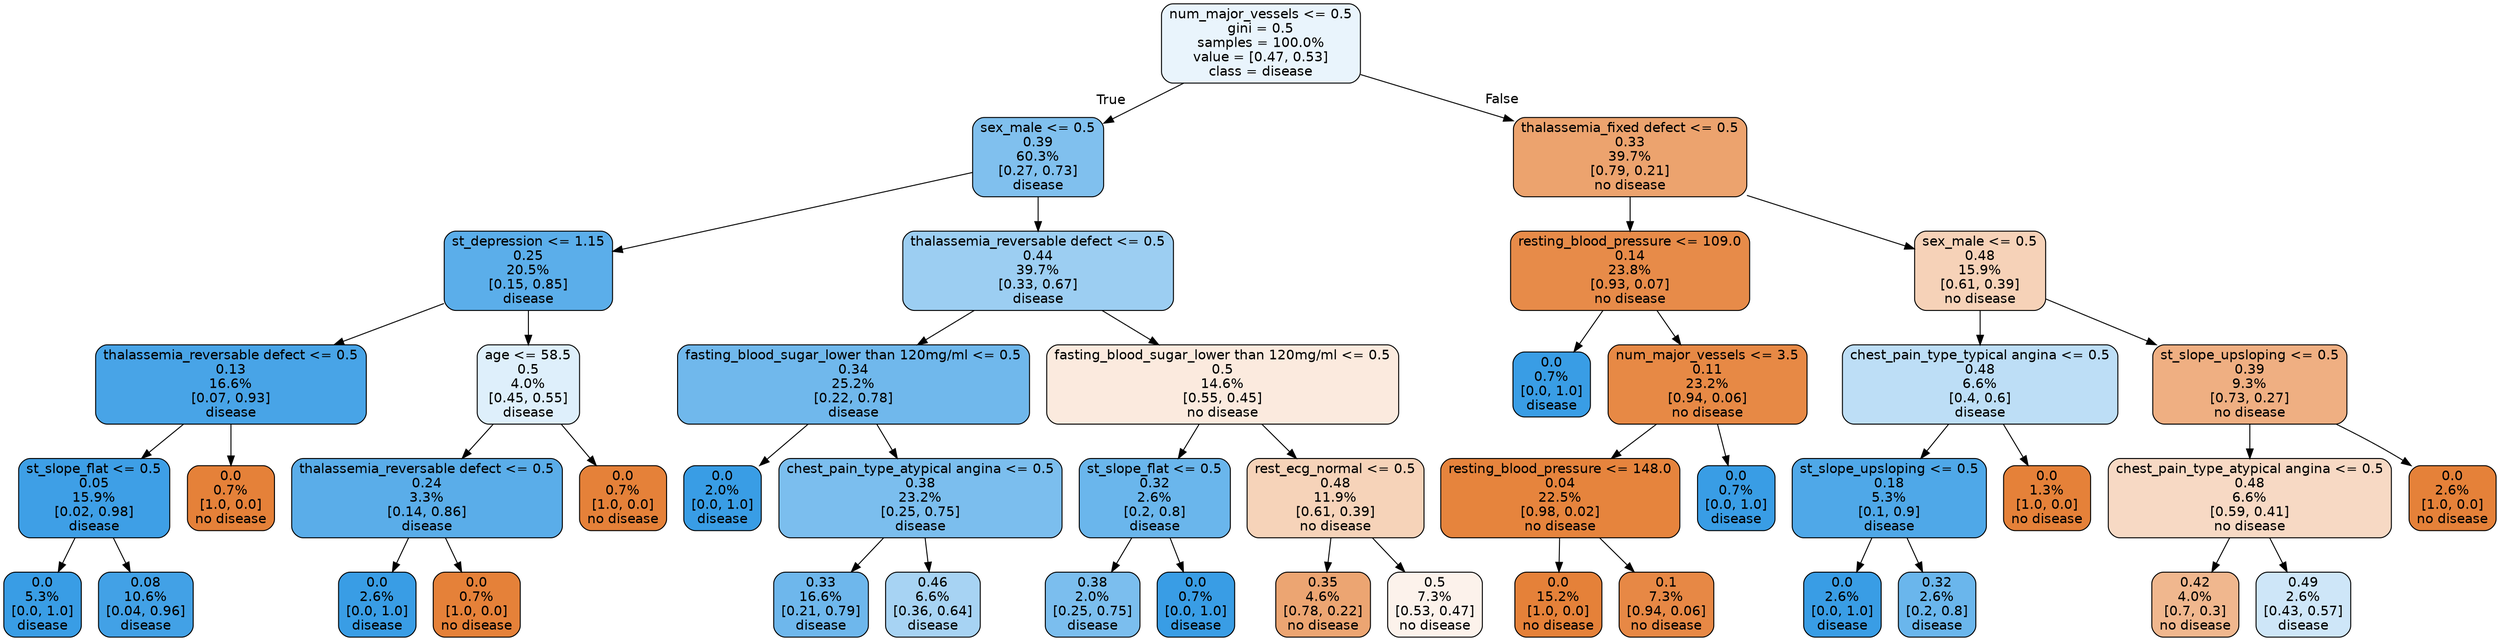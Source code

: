 digraph Tree {
node [shape=box, style="filled, rounded", color="black", fontname=helvetica] ;
edge [fontname=helvetica] ;
0 [label="num_major_vessels <= 0.5\ngini = 0.5\nsamples = 100.0%\nvalue = [0.47, 0.53]\nclass = disease", fillcolor="#e9f4fc"] ;
1 [label="sex_male <= 0.5\n0.39\n60.3%\n[0.27, 0.73]\ndisease", fillcolor="#80c0ee"] ;
0 -> 1 [labeldistance=2.5, labelangle=45, headlabel="True"] ;
2 [label="st_depression <= 1.15\n0.25\n20.5%\n[0.15, 0.85]\ndisease", fillcolor="#5baeea"] ;
1 -> 2 ;
3 [label="thalassemia_reversable defect <= 0.5\n0.13\n16.6%\n[0.07, 0.93]\ndisease", fillcolor="#48a4e7"] ;
2 -> 3 ;
4 [label="st_slope_flat <= 0.5\n0.05\n15.9%\n[0.02, 0.98]\ndisease", fillcolor="#3e9fe6"] ;
3 -> 4 ;
5 [label="0.0\n5.3%\n[0.0, 1.0]\ndisease", fillcolor="#399de5"] ;
4 -> 5 ;
6 [label="0.08\n10.6%\n[0.04, 0.96]\ndisease", fillcolor="#42a1e6"] ;
4 -> 6 ;
7 [label="0.0\n0.7%\n[1.0, 0.0]\nno disease", fillcolor="#e58139"] ;
3 -> 7 ;
8 [label="age <= 58.5\n0.5\n4.0%\n[0.45, 0.55]\ndisease", fillcolor="#deeffb"] ;
2 -> 8 ;
9 [label="thalassemia_reversable defect <= 0.5\n0.24\n3.3%\n[0.14, 0.86]\ndisease", fillcolor="#5aade9"] ;
8 -> 9 ;
10 [label="0.0\n2.6%\n[0.0, 1.0]\ndisease", fillcolor="#399de5"] ;
9 -> 10 ;
11 [label="0.0\n0.7%\n[1.0, 0.0]\nno disease", fillcolor="#e58139"] ;
9 -> 11 ;
12 [label="0.0\n0.7%\n[1.0, 0.0]\nno disease", fillcolor="#e58139"] ;
8 -> 12 ;
13 [label="thalassemia_reversable defect <= 0.5\n0.44\n39.7%\n[0.33, 0.67]\ndisease", fillcolor="#9ccef2"] ;
1 -> 13 ;
14 [label="fasting_blood_sugar_lower than 120mg/ml <= 0.5\n0.34\n25.2%\n[0.22, 0.78]\ndisease", fillcolor="#70b8ec"] ;
13 -> 14 ;
15 [label="0.0\n2.0%\n[0.0, 1.0]\ndisease", fillcolor="#399de5"] ;
14 -> 15 ;
16 [label="chest_pain_type_atypical angina <= 0.5\n0.38\n23.2%\n[0.25, 0.75]\ndisease", fillcolor="#7bbeee"] ;
14 -> 16 ;
17 [label="0.33\n16.6%\n[0.21, 0.79]\ndisease", fillcolor="#6eb7ec"] ;
16 -> 17 ;
18 [label="0.46\n6.6%\n[0.36, 0.64]\ndisease", fillcolor="#a7d3f3"] ;
16 -> 18 ;
19 [label="fasting_blood_sugar_lower than 120mg/ml <= 0.5\n0.5\n14.6%\n[0.55, 0.45]\nno disease", fillcolor="#fbeade"] ;
13 -> 19 ;
20 [label="st_slope_flat <= 0.5\n0.32\n2.6%\n[0.2, 0.8]\ndisease", fillcolor="#6ab6ec"] ;
19 -> 20 ;
21 [label="0.38\n2.0%\n[0.25, 0.75]\ndisease", fillcolor="#7bbeee"] ;
20 -> 21 ;
22 [label="0.0\n0.7%\n[0.0, 1.0]\ndisease", fillcolor="#399de5"] ;
20 -> 22 ;
23 [label="rest_ecg_normal <= 0.5\n0.48\n11.9%\n[0.61, 0.39]\nno disease", fillcolor="#f6d3b9"] ;
19 -> 23 ;
24 [label="0.35\n4.6%\n[0.78, 0.22]\nno disease", fillcolor="#eca572"] ;
23 -> 24 ;
25 [label="0.5\n7.3%\n[0.53, 0.47]\nno disease", fillcolor="#fcf2eb"] ;
23 -> 25 ;
26 [label="thalassemia_fixed defect <= 0.5\n0.33\n39.7%\n[0.79, 0.21]\nno disease", fillcolor="#eca36e"] ;
0 -> 26 [labeldistance=2.5, labelangle=-45, headlabel="False"] ;
27 [label="resting_blood_pressure <= 109.0\n0.14\n23.8%\n[0.93, 0.07]\nno disease", fillcolor="#e78b49"] ;
26 -> 27 ;
28 [label="0.0\n0.7%\n[0.0, 1.0]\ndisease", fillcolor="#399de5"] ;
27 -> 28 ;
29 [label="num_major_vessels <= 3.5\n0.11\n23.2%\n[0.94, 0.06]\nno disease", fillcolor="#e78945"] ;
27 -> 29 ;
30 [label="resting_blood_pressure <= 148.0\n0.04\n22.5%\n[0.98, 0.02]\nno disease", fillcolor="#e6843d"] ;
29 -> 30 ;
31 [label="0.0\n15.2%\n[1.0, 0.0]\nno disease", fillcolor="#e58139"] ;
30 -> 31 ;
32 [label="0.1\n7.3%\n[0.94, 0.06]\nno disease", fillcolor="#e78845"] ;
30 -> 32 ;
33 [label="0.0\n0.7%\n[0.0, 1.0]\ndisease", fillcolor="#399de5"] ;
29 -> 33 ;
34 [label="sex_male <= 0.5\n0.48\n15.9%\n[0.61, 0.39]\nno disease", fillcolor="#f6d2b8"] ;
26 -> 34 ;
35 [label="chest_pain_type_typical angina <= 0.5\n0.48\n6.6%\n[0.4, 0.6]\ndisease", fillcolor="#bddef6"] ;
34 -> 35 ;
36 [label="st_slope_upsloping <= 0.5\n0.18\n5.3%\n[0.1, 0.9]\ndisease", fillcolor="#4fa8e8"] ;
35 -> 36 ;
37 [label="0.0\n2.6%\n[0.0, 1.0]\ndisease", fillcolor="#399de5"] ;
36 -> 37 ;
38 [label="0.32\n2.6%\n[0.2, 0.8]\ndisease", fillcolor="#6ab6ec"] ;
36 -> 38 ;
39 [label="0.0\n1.3%\n[1.0, 0.0]\nno disease", fillcolor="#e58139"] ;
35 -> 39 ;
40 [label="st_slope_upsloping <= 0.5\n0.39\n9.3%\n[0.73, 0.27]\nno disease", fillcolor="#efaf82"] ;
34 -> 40 ;
41 [label="chest_pain_type_atypical angina <= 0.5\n0.48\n6.6%\n[0.59, 0.41]\nno disease", fillcolor="#f7d9c4"] ;
40 -> 41 ;
42 [label="0.42\n4.0%\n[0.7, 0.3]\nno disease", fillcolor="#f0b78e"] ;
41 -> 42 ;
43 [label="0.49\n2.6%\n[0.43, 0.57]\ndisease", fillcolor="#cee6f8"] ;
41 -> 43 ;
44 [label="0.0\n2.6%\n[1.0, 0.0]\nno disease", fillcolor="#e58139"] ;
40 -> 44 ;
}